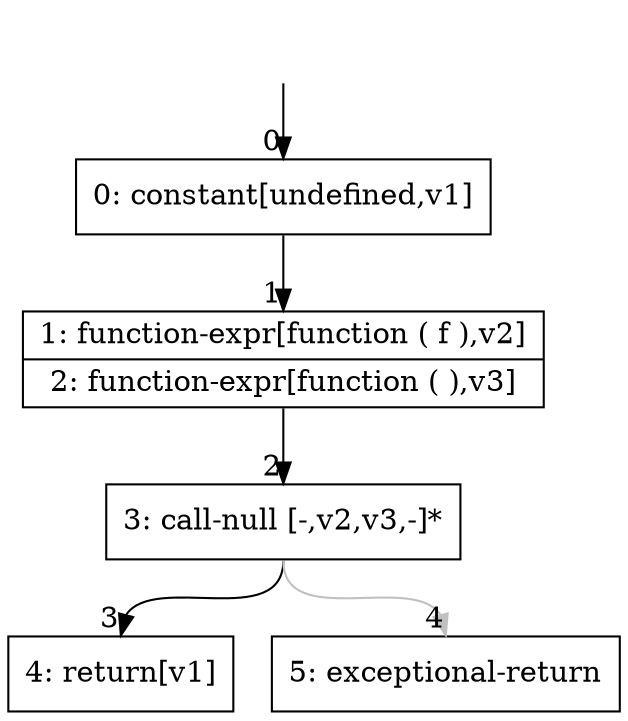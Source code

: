 digraph {
rankdir="TD"
BB_entry0[shape=none,label=""];
BB_entry0 -> BB0 [tailport=s, headport=n, headlabel="    0"]
BB0 [shape=record label="{0: constant[undefined,v1]}" ] 
BB0 -> BB1 [tailport=s, headport=n, headlabel="      1"]
BB1 [shape=record label="{1: function-expr[function ( f ),v2]|2: function-expr[function ( ),v3]}" ] 
BB1 -> BB2 [tailport=s, headport=n, headlabel="      2"]
BB2 [shape=record label="{3: call-null [-,v2,v3,-]*}" ] 
BB2 -> BB3 [tailport=s, headport=n, headlabel="      3"]
BB2 -> BB4 [tailport=s, headport=n, color=gray, headlabel="      4"]
BB3 [shape=record label="{4: return[v1]}" ] 
BB4 [shape=record label="{5: exceptional-return}" ] 
//#$~ 1
}
